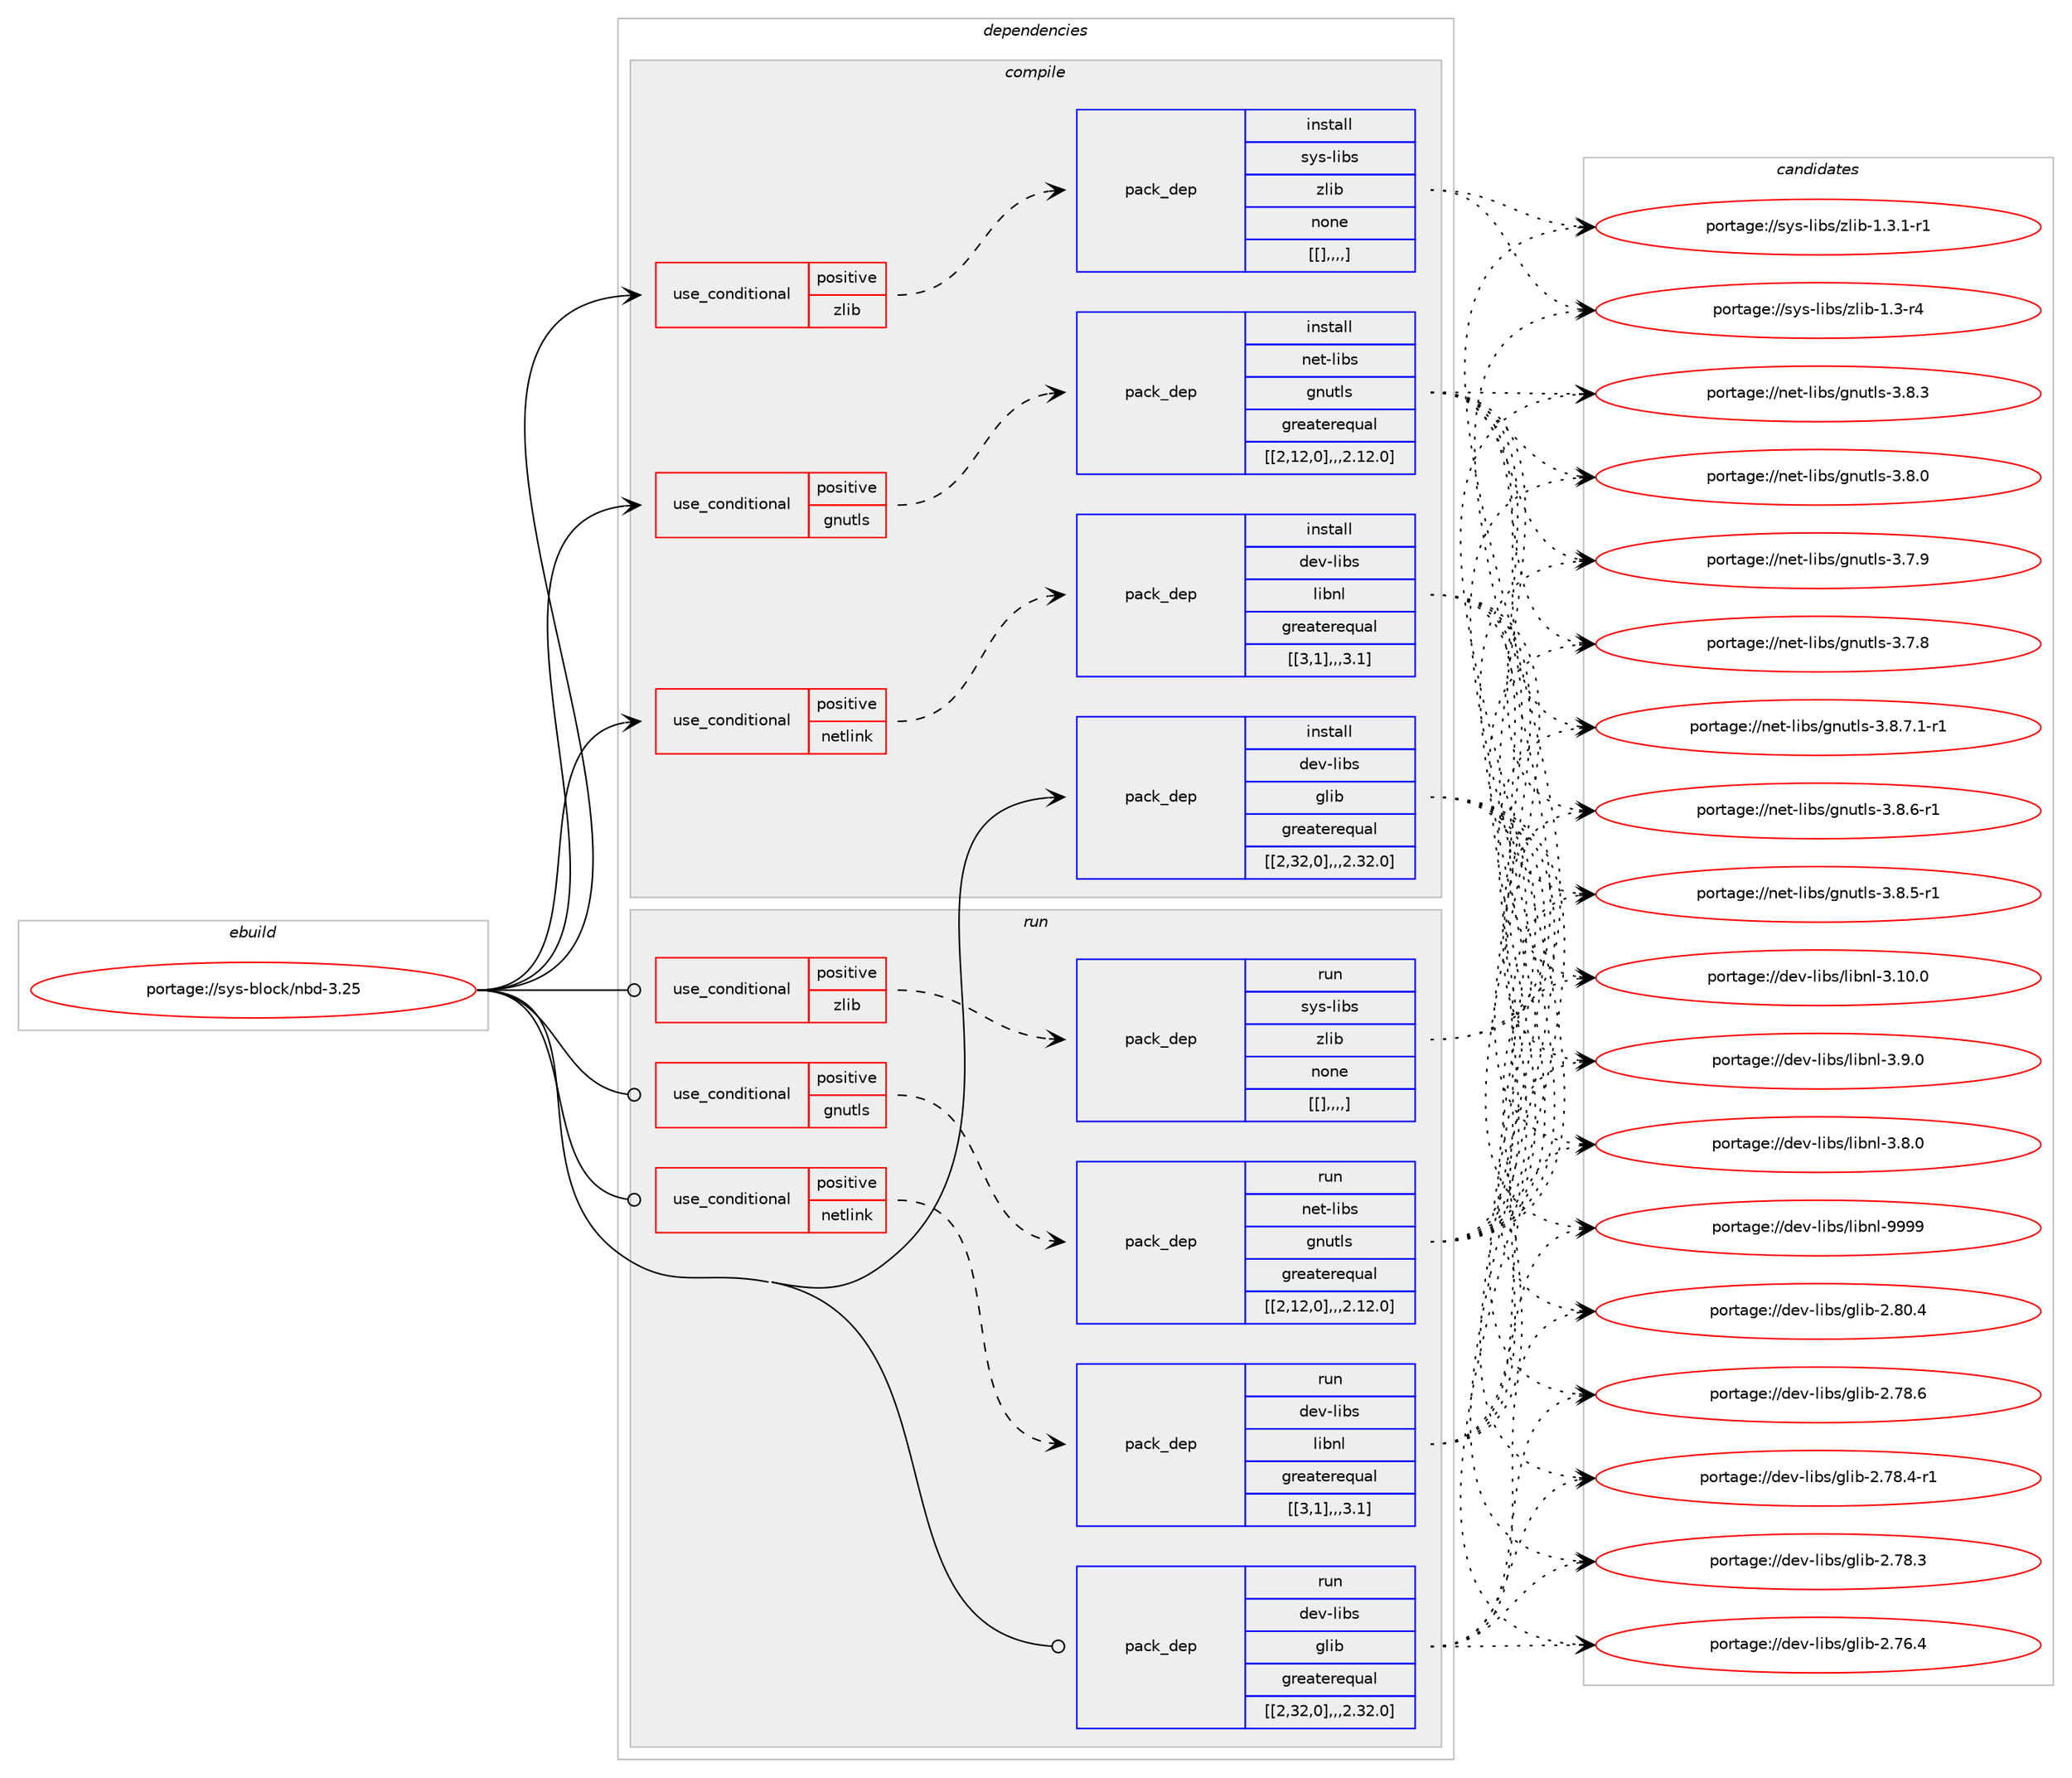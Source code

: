 digraph prolog {

# *************
# Graph options
# *************

newrank=true;
concentrate=true;
compound=true;
graph [rankdir=LR,fontname=Helvetica,fontsize=10,ranksep=1.5];#, ranksep=2.5, nodesep=0.2];
edge  [arrowhead=vee];
node  [fontname=Helvetica,fontsize=10];

# **********
# The ebuild
# **********

subgraph cluster_leftcol {
color=gray;
label=<<i>ebuild</i>>;
id [label="portage://sys-block/nbd-3.25", color=red, width=4, href="../sys-block/nbd-3.25.svg"];
}

# ****************
# The dependencies
# ****************

subgraph cluster_midcol {
color=gray;
label=<<i>dependencies</i>>;
subgraph cluster_compile {
fillcolor="#eeeeee";
style=filled;
label=<<i>compile</i>>;
subgraph cond3182 {
dependency9003 [label=<<TABLE BORDER="0" CELLBORDER="1" CELLSPACING="0" CELLPADDING="4"><TR><TD ROWSPAN="3" CELLPADDING="10">use_conditional</TD></TR><TR><TD>positive</TD></TR><TR><TD>gnutls</TD></TR></TABLE>>, shape=none, color=red];
subgraph pack5794 {
dependency9004 [label=<<TABLE BORDER="0" CELLBORDER="1" CELLSPACING="0" CELLPADDING="4" WIDTH="220"><TR><TD ROWSPAN="6" CELLPADDING="30">pack_dep</TD></TR><TR><TD WIDTH="110">install</TD></TR><TR><TD>net-libs</TD></TR><TR><TD>gnutls</TD></TR><TR><TD>greaterequal</TD></TR><TR><TD>[[2,12,0],,,2.12.0]</TD></TR></TABLE>>, shape=none, color=blue];
}
dependency9003:e -> dependency9004:w [weight=20,style="dashed",arrowhead="vee"];
}
id:e -> dependency9003:w [weight=20,style="solid",arrowhead="vee"];
subgraph cond3183 {
dependency9005 [label=<<TABLE BORDER="0" CELLBORDER="1" CELLSPACING="0" CELLPADDING="4"><TR><TD ROWSPAN="3" CELLPADDING="10">use_conditional</TD></TR><TR><TD>positive</TD></TR><TR><TD>netlink</TD></TR></TABLE>>, shape=none, color=red];
subgraph pack5795 {
dependency9006 [label=<<TABLE BORDER="0" CELLBORDER="1" CELLSPACING="0" CELLPADDING="4" WIDTH="220"><TR><TD ROWSPAN="6" CELLPADDING="30">pack_dep</TD></TR><TR><TD WIDTH="110">install</TD></TR><TR><TD>dev-libs</TD></TR><TR><TD>libnl</TD></TR><TR><TD>greaterequal</TD></TR><TR><TD>[[3,1],,,3.1]</TD></TR></TABLE>>, shape=none, color=blue];
}
dependency9005:e -> dependency9006:w [weight=20,style="dashed",arrowhead="vee"];
}
id:e -> dependency9005:w [weight=20,style="solid",arrowhead="vee"];
subgraph cond3184 {
dependency9007 [label=<<TABLE BORDER="0" CELLBORDER="1" CELLSPACING="0" CELLPADDING="4"><TR><TD ROWSPAN="3" CELLPADDING="10">use_conditional</TD></TR><TR><TD>positive</TD></TR><TR><TD>zlib</TD></TR></TABLE>>, shape=none, color=red];
subgraph pack5796 {
dependency9008 [label=<<TABLE BORDER="0" CELLBORDER="1" CELLSPACING="0" CELLPADDING="4" WIDTH="220"><TR><TD ROWSPAN="6" CELLPADDING="30">pack_dep</TD></TR><TR><TD WIDTH="110">install</TD></TR><TR><TD>sys-libs</TD></TR><TR><TD>zlib</TD></TR><TR><TD>none</TD></TR><TR><TD>[[],,,,]</TD></TR></TABLE>>, shape=none, color=blue];
}
dependency9007:e -> dependency9008:w [weight=20,style="dashed",arrowhead="vee"];
}
id:e -> dependency9007:w [weight=20,style="solid",arrowhead="vee"];
subgraph pack5797 {
dependency9009 [label=<<TABLE BORDER="0" CELLBORDER="1" CELLSPACING="0" CELLPADDING="4" WIDTH="220"><TR><TD ROWSPAN="6" CELLPADDING="30">pack_dep</TD></TR><TR><TD WIDTH="110">install</TD></TR><TR><TD>dev-libs</TD></TR><TR><TD>glib</TD></TR><TR><TD>greaterequal</TD></TR><TR><TD>[[2,32,0],,,2.32.0]</TD></TR></TABLE>>, shape=none, color=blue];
}
id:e -> dependency9009:w [weight=20,style="solid",arrowhead="vee"];
}
subgraph cluster_compileandrun {
fillcolor="#eeeeee";
style=filled;
label=<<i>compile and run</i>>;
}
subgraph cluster_run {
fillcolor="#eeeeee";
style=filled;
label=<<i>run</i>>;
subgraph cond3185 {
dependency9010 [label=<<TABLE BORDER="0" CELLBORDER="1" CELLSPACING="0" CELLPADDING="4"><TR><TD ROWSPAN="3" CELLPADDING="10">use_conditional</TD></TR><TR><TD>positive</TD></TR><TR><TD>gnutls</TD></TR></TABLE>>, shape=none, color=red];
subgraph pack5798 {
dependency9011 [label=<<TABLE BORDER="0" CELLBORDER="1" CELLSPACING="0" CELLPADDING="4" WIDTH="220"><TR><TD ROWSPAN="6" CELLPADDING="30">pack_dep</TD></TR><TR><TD WIDTH="110">run</TD></TR><TR><TD>net-libs</TD></TR><TR><TD>gnutls</TD></TR><TR><TD>greaterequal</TD></TR><TR><TD>[[2,12,0],,,2.12.0]</TD></TR></TABLE>>, shape=none, color=blue];
}
dependency9010:e -> dependency9011:w [weight=20,style="dashed",arrowhead="vee"];
}
id:e -> dependency9010:w [weight=20,style="solid",arrowhead="odot"];
subgraph cond3186 {
dependency9012 [label=<<TABLE BORDER="0" CELLBORDER="1" CELLSPACING="0" CELLPADDING="4"><TR><TD ROWSPAN="3" CELLPADDING="10">use_conditional</TD></TR><TR><TD>positive</TD></TR><TR><TD>netlink</TD></TR></TABLE>>, shape=none, color=red];
subgraph pack5799 {
dependency9013 [label=<<TABLE BORDER="0" CELLBORDER="1" CELLSPACING="0" CELLPADDING="4" WIDTH="220"><TR><TD ROWSPAN="6" CELLPADDING="30">pack_dep</TD></TR><TR><TD WIDTH="110">run</TD></TR><TR><TD>dev-libs</TD></TR><TR><TD>libnl</TD></TR><TR><TD>greaterequal</TD></TR><TR><TD>[[3,1],,,3.1]</TD></TR></TABLE>>, shape=none, color=blue];
}
dependency9012:e -> dependency9013:w [weight=20,style="dashed",arrowhead="vee"];
}
id:e -> dependency9012:w [weight=20,style="solid",arrowhead="odot"];
subgraph cond3187 {
dependency9014 [label=<<TABLE BORDER="0" CELLBORDER="1" CELLSPACING="0" CELLPADDING="4"><TR><TD ROWSPAN="3" CELLPADDING="10">use_conditional</TD></TR><TR><TD>positive</TD></TR><TR><TD>zlib</TD></TR></TABLE>>, shape=none, color=red];
subgraph pack5800 {
dependency9015 [label=<<TABLE BORDER="0" CELLBORDER="1" CELLSPACING="0" CELLPADDING="4" WIDTH="220"><TR><TD ROWSPAN="6" CELLPADDING="30">pack_dep</TD></TR><TR><TD WIDTH="110">run</TD></TR><TR><TD>sys-libs</TD></TR><TR><TD>zlib</TD></TR><TR><TD>none</TD></TR><TR><TD>[[],,,,]</TD></TR></TABLE>>, shape=none, color=blue];
}
dependency9014:e -> dependency9015:w [weight=20,style="dashed",arrowhead="vee"];
}
id:e -> dependency9014:w [weight=20,style="solid",arrowhead="odot"];
subgraph pack5801 {
dependency9016 [label=<<TABLE BORDER="0" CELLBORDER="1" CELLSPACING="0" CELLPADDING="4" WIDTH="220"><TR><TD ROWSPAN="6" CELLPADDING="30">pack_dep</TD></TR><TR><TD WIDTH="110">run</TD></TR><TR><TD>dev-libs</TD></TR><TR><TD>glib</TD></TR><TR><TD>greaterequal</TD></TR><TR><TD>[[2,32,0],,,2.32.0]</TD></TR></TABLE>>, shape=none, color=blue];
}
id:e -> dependency9016:w [weight=20,style="solid",arrowhead="odot"];
}
}

# **************
# The candidates
# **************

subgraph cluster_choices {
rank=same;
color=gray;
label=<<i>candidates</i>>;

subgraph choice5794 {
color=black;
nodesep=1;
choice11010111645108105981154710311011711610811545514656465546494511449 [label="portage://net-libs/gnutls-3.8.7.1-r1", color=red, width=4,href="../net-libs/gnutls-3.8.7.1-r1.svg"];
choice1101011164510810598115471031101171161081154551465646544511449 [label="portage://net-libs/gnutls-3.8.6-r1", color=red, width=4,href="../net-libs/gnutls-3.8.6-r1.svg"];
choice1101011164510810598115471031101171161081154551465646534511449 [label="portage://net-libs/gnutls-3.8.5-r1", color=red, width=4,href="../net-libs/gnutls-3.8.5-r1.svg"];
choice110101116451081059811547103110117116108115455146564651 [label="portage://net-libs/gnutls-3.8.3", color=red, width=4,href="../net-libs/gnutls-3.8.3.svg"];
choice110101116451081059811547103110117116108115455146564648 [label="portage://net-libs/gnutls-3.8.0", color=red, width=4,href="../net-libs/gnutls-3.8.0.svg"];
choice110101116451081059811547103110117116108115455146554657 [label="portage://net-libs/gnutls-3.7.9", color=red, width=4,href="../net-libs/gnutls-3.7.9.svg"];
choice110101116451081059811547103110117116108115455146554656 [label="portage://net-libs/gnutls-3.7.8", color=red, width=4,href="../net-libs/gnutls-3.7.8.svg"];
dependency9004:e -> choice11010111645108105981154710311011711610811545514656465546494511449:w [style=dotted,weight="100"];
dependency9004:e -> choice1101011164510810598115471031101171161081154551465646544511449:w [style=dotted,weight="100"];
dependency9004:e -> choice1101011164510810598115471031101171161081154551465646534511449:w [style=dotted,weight="100"];
dependency9004:e -> choice110101116451081059811547103110117116108115455146564651:w [style=dotted,weight="100"];
dependency9004:e -> choice110101116451081059811547103110117116108115455146564648:w [style=dotted,weight="100"];
dependency9004:e -> choice110101116451081059811547103110117116108115455146554657:w [style=dotted,weight="100"];
dependency9004:e -> choice110101116451081059811547103110117116108115455146554656:w [style=dotted,weight="100"];
}
subgraph choice5795 {
color=black;
nodesep=1;
choice100101118451081059811547108105981101084557575757 [label="portage://dev-libs/libnl-9999", color=red, width=4,href="../dev-libs/libnl-9999.svg"];
choice1001011184510810598115471081059811010845514649484648 [label="portage://dev-libs/libnl-3.10.0", color=red, width=4,href="../dev-libs/libnl-3.10.0.svg"];
choice10010111845108105981154710810598110108455146574648 [label="portage://dev-libs/libnl-3.9.0", color=red, width=4,href="../dev-libs/libnl-3.9.0.svg"];
choice10010111845108105981154710810598110108455146564648 [label="portage://dev-libs/libnl-3.8.0", color=red, width=4,href="../dev-libs/libnl-3.8.0.svg"];
dependency9006:e -> choice100101118451081059811547108105981101084557575757:w [style=dotted,weight="100"];
dependency9006:e -> choice1001011184510810598115471081059811010845514649484648:w [style=dotted,weight="100"];
dependency9006:e -> choice10010111845108105981154710810598110108455146574648:w [style=dotted,weight="100"];
dependency9006:e -> choice10010111845108105981154710810598110108455146564648:w [style=dotted,weight="100"];
}
subgraph choice5796 {
color=black;
nodesep=1;
choice115121115451081059811547122108105984549465146494511449 [label="portage://sys-libs/zlib-1.3.1-r1", color=red, width=4,href="../sys-libs/zlib-1.3.1-r1.svg"];
choice11512111545108105981154712210810598454946514511452 [label="portage://sys-libs/zlib-1.3-r4", color=red, width=4,href="../sys-libs/zlib-1.3-r4.svg"];
dependency9008:e -> choice115121115451081059811547122108105984549465146494511449:w [style=dotted,weight="100"];
dependency9008:e -> choice11512111545108105981154712210810598454946514511452:w [style=dotted,weight="100"];
}
subgraph choice5797 {
color=black;
nodesep=1;
choice1001011184510810598115471031081059845504656484652 [label="portage://dev-libs/glib-2.80.4", color=red, width=4,href="../dev-libs/glib-2.80.4.svg"];
choice1001011184510810598115471031081059845504655564654 [label="portage://dev-libs/glib-2.78.6", color=red, width=4,href="../dev-libs/glib-2.78.6.svg"];
choice10010111845108105981154710310810598455046555646524511449 [label="portage://dev-libs/glib-2.78.4-r1", color=red, width=4,href="../dev-libs/glib-2.78.4-r1.svg"];
choice1001011184510810598115471031081059845504655564651 [label="portage://dev-libs/glib-2.78.3", color=red, width=4,href="../dev-libs/glib-2.78.3.svg"];
choice1001011184510810598115471031081059845504655544652 [label="portage://dev-libs/glib-2.76.4", color=red, width=4,href="../dev-libs/glib-2.76.4.svg"];
dependency9009:e -> choice1001011184510810598115471031081059845504656484652:w [style=dotted,weight="100"];
dependency9009:e -> choice1001011184510810598115471031081059845504655564654:w [style=dotted,weight="100"];
dependency9009:e -> choice10010111845108105981154710310810598455046555646524511449:w [style=dotted,weight="100"];
dependency9009:e -> choice1001011184510810598115471031081059845504655564651:w [style=dotted,weight="100"];
dependency9009:e -> choice1001011184510810598115471031081059845504655544652:w [style=dotted,weight="100"];
}
subgraph choice5798 {
color=black;
nodesep=1;
choice11010111645108105981154710311011711610811545514656465546494511449 [label="portage://net-libs/gnutls-3.8.7.1-r1", color=red, width=4,href="../net-libs/gnutls-3.8.7.1-r1.svg"];
choice1101011164510810598115471031101171161081154551465646544511449 [label="portage://net-libs/gnutls-3.8.6-r1", color=red, width=4,href="../net-libs/gnutls-3.8.6-r1.svg"];
choice1101011164510810598115471031101171161081154551465646534511449 [label="portage://net-libs/gnutls-3.8.5-r1", color=red, width=4,href="../net-libs/gnutls-3.8.5-r1.svg"];
choice110101116451081059811547103110117116108115455146564651 [label="portage://net-libs/gnutls-3.8.3", color=red, width=4,href="../net-libs/gnutls-3.8.3.svg"];
choice110101116451081059811547103110117116108115455146564648 [label="portage://net-libs/gnutls-3.8.0", color=red, width=4,href="../net-libs/gnutls-3.8.0.svg"];
choice110101116451081059811547103110117116108115455146554657 [label="portage://net-libs/gnutls-3.7.9", color=red, width=4,href="../net-libs/gnutls-3.7.9.svg"];
choice110101116451081059811547103110117116108115455146554656 [label="portage://net-libs/gnutls-3.7.8", color=red, width=4,href="../net-libs/gnutls-3.7.8.svg"];
dependency9011:e -> choice11010111645108105981154710311011711610811545514656465546494511449:w [style=dotted,weight="100"];
dependency9011:e -> choice1101011164510810598115471031101171161081154551465646544511449:w [style=dotted,weight="100"];
dependency9011:e -> choice1101011164510810598115471031101171161081154551465646534511449:w [style=dotted,weight="100"];
dependency9011:e -> choice110101116451081059811547103110117116108115455146564651:w [style=dotted,weight="100"];
dependency9011:e -> choice110101116451081059811547103110117116108115455146564648:w [style=dotted,weight="100"];
dependency9011:e -> choice110101116451081059811547103110117116108115455146554657:w [style=dotted,weight="100"];
dependency9011:e -> choice110101116451081059811547103110117116108115455146554656:w [style=dotted,weight="100"];
}
subgraph choice5799 {
color=black;
nodesep=1;
choice100101118451081059811547108105981101084557575757 [label="portage://dev-libs/libnl-9999", color=red, width=4,href="../dev-libs/libnl-9999.svg"];
choice1001011184510810598115471081059811010845514649484648 [label="portage://dev-libs/libnl-3.10.0", color=red, width=4,href="../dev-libs/libnl-3.10.0.svg"];
choice10010111845108105981154710810598110108455146574648 [label="portage://dev-libs/libnl-3.9.0", color=red, width=4,href="../dev-libs/libnl-3.9.0.svg"];
choice10010111845108105981154710810598110108455146564648 [label="portage://dev-libs/libnl-3.8.0", color=red, width=4,href="../dev-libs/libnl-3.8.0.svg"];
dependency9013:e -> choice100101118451081059811547108105981101084557575757:w [style=dotted,weight="100"];
dependency9013:e -> choice1001011184510810598115471081059811010845514649484648:w [style=dotted,weight="100"];
dependency9013:e -> choice10010111845108105981154710810598110108455146574648:w [style=dotted,weight="100"];
dependency9013:e -> choice10010111845108105981154710810598110108455146564648:w [style=dotted,weight="100"];
}
subgraph choice5800 {
color=black;
nodesep=1;
choice115121115451081059811547122108105984549465146494511449 [label="portage://sys-libs/zlib-1.3.1-r1", color=red, width=4,href="../sys-libs/zlib-1.3.1-r1.svg"];
choice11512111545108105981154712210810598454946514511452 [label="portage://sys-libs/zlib-1.3-r4", color=red, width=4,href="../sys-libs/zlib-1.3-r4.svg"];
dependency9015:e -> choice115121115451081059811547122108105984549465146494511449:w [style=dotted,weight="100"];
dependency9015:e -> choice11512111545108105981154712210810598454946514511452:w [style=dotted,weight="100"];
}
subgraph choice5801 {
color=black;
nodesep=1;
choice1001011184510810598115471031081059845504656484652 [label="portage://dev-libs/glib-2.80.4", color=red, width=4,href="../dev-libs/glib-2.80.4.svg"];
choice1001011184510810598115471031081059845504655564654 [label="portage://dev-libs/glib-2.78.6", color=red, width=4,href="../dev-libs/glib-2.78.6.svg"];
choice10010111845108105981154710310810598455046555646524511449 [label="portage://dev-libs/glib-2.78.4-r1", color=red, width=4,href="../dev-libs/glib-2.78.4-r1.svg"];
choice1001011184510810598115471031081059845504655564651 [label="portage://dev-libs/glib-2.78.3", color=red, width=4,href="../dev-libs/glib-2.78.3.svg"];
choice1001011184510810598115471031081059845504655544652 [label="portage://dev-libs/glib-2.76.4", color=red, width=4,href="../dev-libs/glib-2.76.4.svg"];
dependency9016:e -> choice1001011184510810598115471031081059845504656484652:w [style=dotted,weight="100"];
dependency9016:e -> choice1001011184510810598115471031081059845504655564654:w [style=dotted,weight="100"];
dependency9016:e -> choice10010111845108105981154710310810598455046555646524511449:w [style=dotted,weight="100"];
dependency9016:e -> choice1001011184510810598115471031081059845504655564651:w [style=dotted,weight="100"];
dependency9016:e -> choice1001011184510810598115471031081059845504655544652:w [style=dotted,weight="100"];
}
}

}
